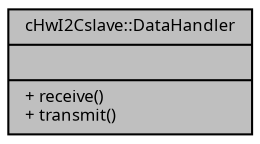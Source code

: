 digraph "cHwI2Cslave::DataHandler"
{
  edge [fontname="Sans",fontsize="8",labelfontname="Sans",labelfontsize="8"];
  node [fontname="Sans",fontsize="8",shape=record];
  Node1 [label="{cHwI2Cslave::DataHandler\n||+ receive()\l+ transmit()\l}",height=0.2,width=0.4,color="black", fillcolor="grey75", style="filled", fontcolor="black"];
}
